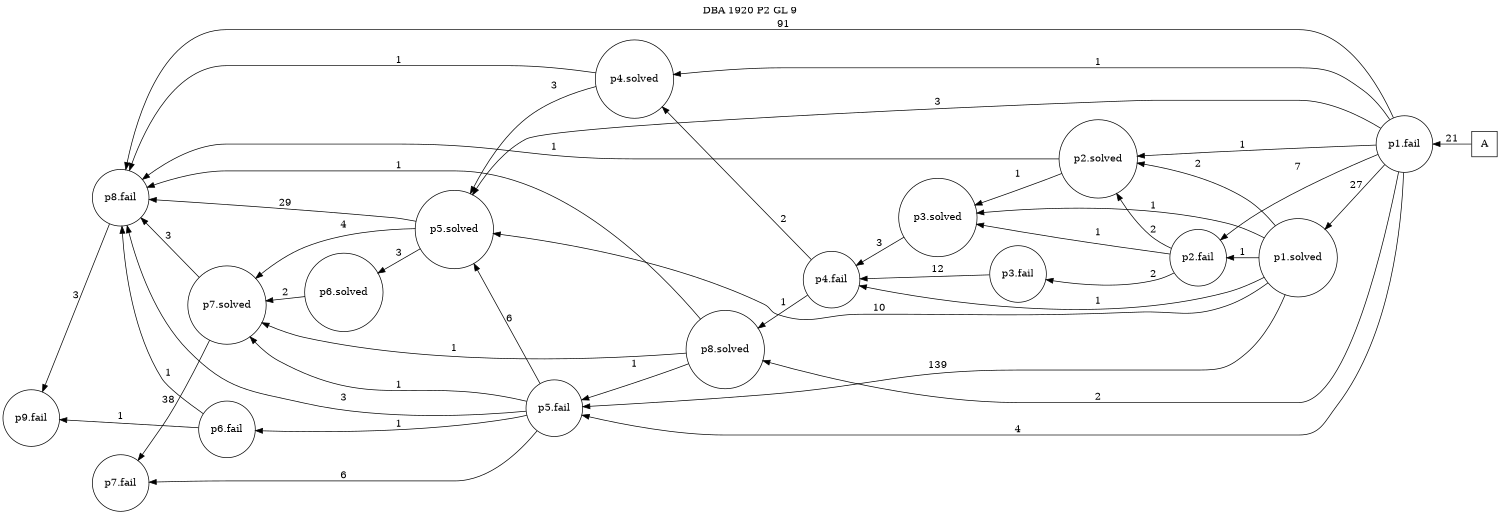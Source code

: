 digraph DBA_1920_P2_GL_9 {
labelloc="tl"
label= " DBA 1920 P2 GL 9 "
rankdir="RL";
graph [ size=" 10 , 10 !"]

"A" [shape="square" label="A"]
"p1.fail" [shape="circle" label="p1.fail"]
"p2.fail" [shape="circle" label="p2.fail"]
"p3.fail" [shape="circle" label="p3.fail"]
"p1.solved" [shape="circle" label="p1.solved"]
"p2.solved" [shape="circle" label="p2.solved"]
"p4.fail" [shape="circle" label="p4.fail"]
"p3.solved" [shape="circle" label="p3.solved"]
"p4.solved" [shape="circle" label="p4.solved"]
"p5.solved" [shape="circle" label="p5.solved"]
"p6.solved" [shape="circle" label="p6.solved"]
"p7.solved" [shape="circle" label="p7.solved"]
"p5.fail" [shape="circle" label="p5.fail"]
"p8.fail" [shape="circle" label="p8.fail"]
"p9.fail" [shape="circle" label="p9.fail"]
"p7.fail" [shape="circle" label="p7.fail"]
"p8.solved" [shape="circle" label="p8.solved"]
"p6.fail" [shape="circle" label="p6.fail"]
"A" -> "p1.fail" [ label=21]
"p1.fail" -> "p2.fail" [ label=7]
"p1.fail" -> "p1.solved" [ label=27]
"p1.fail" -> "p2.solved" [ label=1]
"p1.fail" -> "p4.solved" [ label=1]
"p1.fail" -> "p5.solved" [ label=3]
"p1.fail" -> "p5.fail" [ label=4]
"p1.fail" -> "p8.fail" [ label=91]
"p1.fail" -> "p8.solved" [ label=2]
"p2.fail" -> "p3.fail" [ label=2]
"p2.fail" -> "p2.solved" [ label=2]
"p2.fail" -> "p3.solved" [ label=1]
"p3.fail" -> "p4.fail" [ label=12]
"p1.solved" -> "p2.fail" [ label=1]
"p1.solved" -> "p2.solved" [ label=2]
"p1.solved" -> "p4.fail" [ label=1]
"p1.solved" -> "p3.solved" [ label=1]
"p1.solved" -> "p5.solved" [ label=10]
"p1.solved" -> "p5.fail" [ label=139]
"p2.solved" -> "p3.solved" [ label=1]
"p2.solved" -> "p8.fail" [ label=1]
"p4.fail" -> "p4.solved" [ label=2]
"p4.fail" -> "p8.solved" [ label=1]
"p3.solved" -> "p4.fail" [ label=3]
"p4.solved" -> "p5.solved" [ label=3]
"p4.solved" -> "p8.fail" [ label=1]
"p5.solved" -> "p6.solved" [ label=3]
"p5.solved" -> "p7.solved" [ label=4]
"p5.solved" -> "p8.fail" [ label=29]
"p6.solved" -> "p7.solved" [ label=2]
"p7.solved" -> "p8.fail" [ label=3]
"p7.solved" -> "p7.fail" [ label=38]
"p5.fail" -> "p5.solved" [ label=6]
"p5.fail" -> "p7.solved" [ label=1]
"p5.fail" -> "p8.fail" [ label=3]
"p5.fail" -> "p7.fail" [ label=6]
"p5.fail" -> "p6.fail" [ label=1]
"p8.fail" -> "p9.fail" [ label=3]
"p8.solved" -> "p7.solved" [ label=1]
"p8.solved" -> "p5.fail" [ label=1]
"p8.solved" -> "p8.fail" [ label=1]
"p6.fail" -> "p8.fail" [ label=1]
"p6.fail" -> "p9.fail" [ label=1]
}

